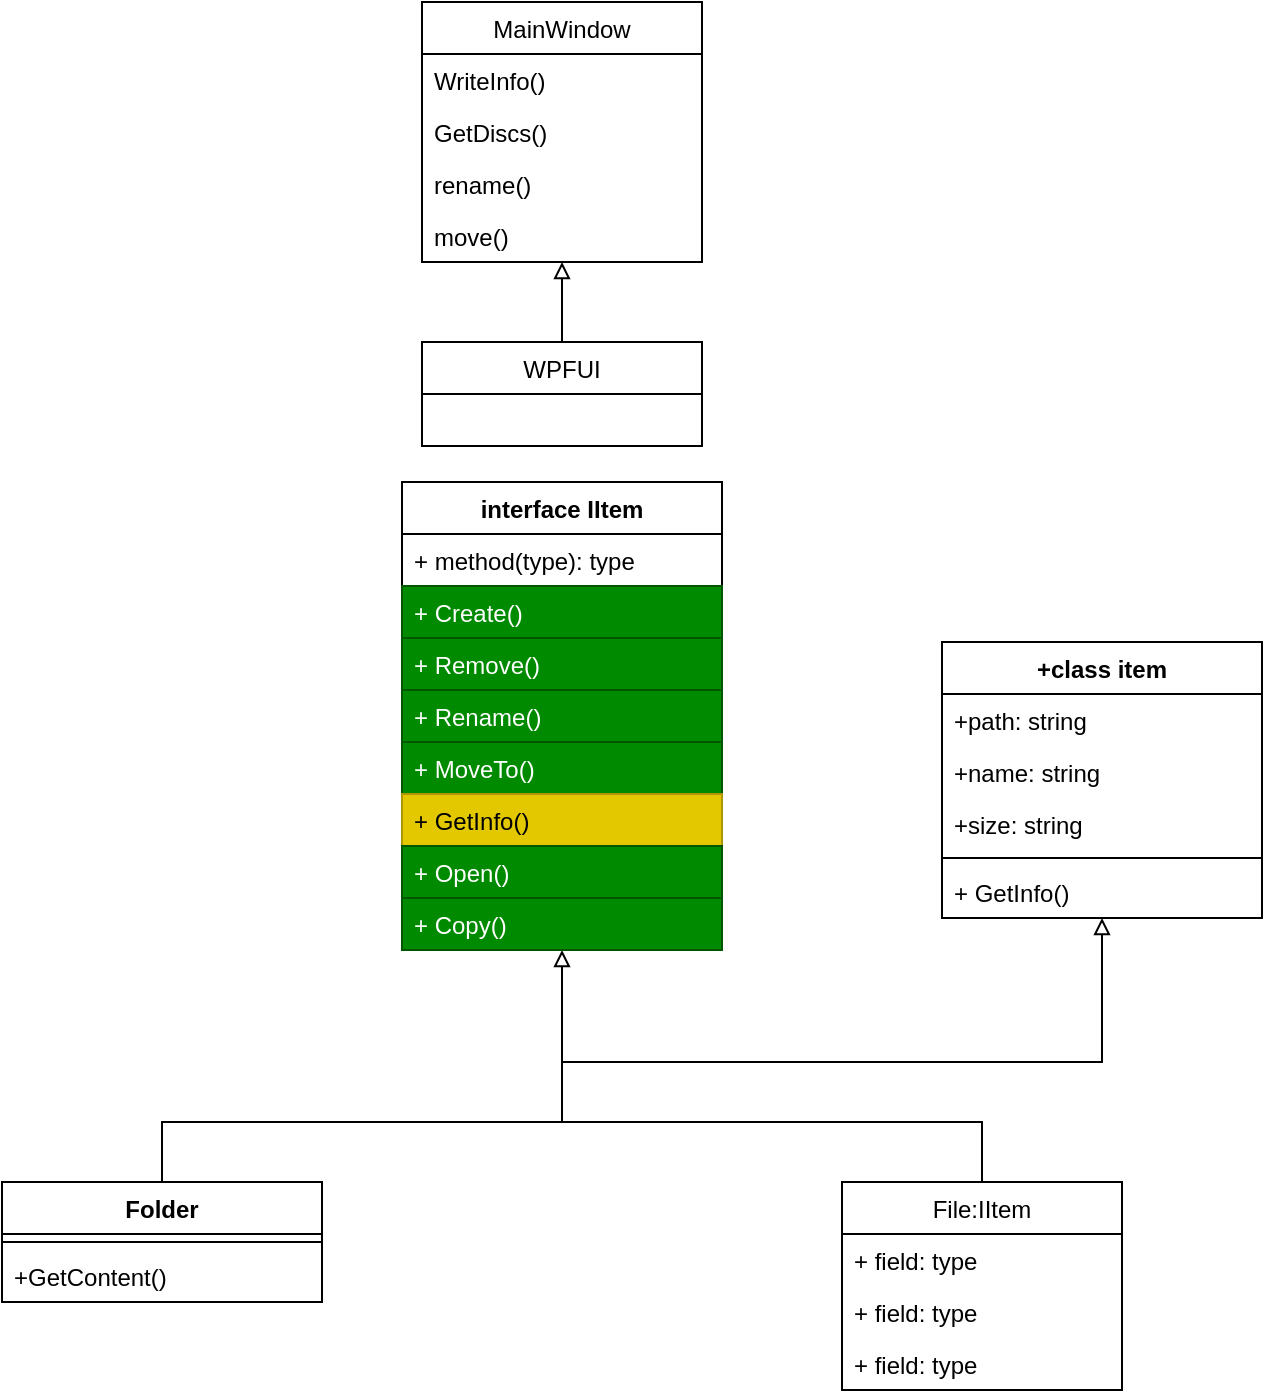 <mxfile version="20.2.0" type="github">
  <diagram id="C5RBs43oDa-KdzZeNtuy" name="Page-1">
    <mxGraphModel dx="1132" dy="666" grid="1" gridSize="10" guides="1" tooltips="1" connect="1" arrows="1" fold="1" page="1" pageScale="1" pageWidth="827" pageHeight="1169" math="0" shadow="0">
      <root>
        <mxCell id="WIyWlLk6GJQsqaUBKTNV-0" />
        <mxCell id="WIyWlLk6GJQsqaUBKTNV-1" parent="WIyWlLk6GJQsqaUBKTNV-0" />
        <mxCell id="KxOBXT3iB3xbwwuxZIGU-0" value="WPFUI" style="swimlane;fontStyle=0;childLayout=stackLayout;horizontal=1;startSize=26;fillColor=none;horizontalStack=0;resizeParent=1;resizeParentMax=0;resizeLast=0;collapsible=1;marginBottom=0;" parent="WIyWlLk6GJQsqaUBKTNV-1" vertex="1">
          <mxGeometry x="320" y="330" width="140" height="52" as="geometry" />
        </mxCell>
        <mxCell id="t590f1CFMxG1T3tNfpid-14" style="edgeStyle=orthogonalEdgeStyle;rounded=0;orthogonalLoop=1;jettySize=auto;html=1;startArrow=none;startFill=0;endArrow=none;endFill=0;" edge="1" parent="WIyWlLk6GJQsqaUBKTNV-1" source="KxOBXT3iB3xbwwuxZIGU-8">
          <mxGeometry relative="1" as="geometry">
            <mxPoint x="390" y="720" as="targetPoint" />
            <Array as="points">
              <mxPoint x="600" y="720" />
            </Array>
          </mxGeometry>
        </mxCell>
        <mxCell id="KxOBXT3iB3xbwwuxZIGU-8" value="File:IItem" style="swimlane;fontStyle=0;childLayout=stackLayout;horizontal=1;startSize=26;fillColor=none;horizontalStack=0;resizeParent=1;resizeParentMax=0;resizeLast=0;collapsible=1;marginBottom=0;" parent="WIyWlLk6GJQsqaUBKTNV-1" vertex="1">
          <mxGeometry x="530" y="750" width="140" height="104" as="geometry" />
        </mxCell>
        <mxCell id="KxOBXT3iB3xbwwuxZIGU-9" value="+ field: type" style="text;strokeColor=none;fillColor=none;align=left;verticalAlign=top;spacingLeft=4;spacingRight=4;overflow=hidden;rotatable=0;points=[[0,0.5],[1,0.5]];portConstraint=eastwest;" parent="KxOBXT3iB3xbwwuxZIGU-8" vertex="1">
          <mxGeometry y="26" width="140" height="26" as="geometry" />
        </mxCell>
        <mxCell id="KxOBXT3iB3xbwwuxZIGU-10" value="+ field: type" style="text;strokeColor=none;fillColor=none;align=left;verticalAlign=top;spacingLeft=4;spacingRight=4;overflow=hidden;rotatable=0;points=[[0,0.5],[1,0.5]];portConstraint=eastwest;" parent="KxOBXT3iB3xbwwuxZIGU-8" vertex="1">
          <mxGeometry y="52" width="140" height="26" as="geometry" />
        </mxCell>
        <mxCell id="KxOBXT3iB3xbwwuxZIGU-11" value="+ field: type" style="text;strokeColor=none;fillColor=none;align=left;verticalAlign=top;spacingLeft=4;spacingRight=4;overflow=hidden;rotatable=0;points=[[0,0.5],[1,0.5]];portConstraint=eastwest;" parent="KxOBXT3iB3xbwwuxZIGU-8" vertex="1">
          <mxGeometry y="78" width="140" height="26" as="geometry" />
        </mxCell>
        <mxCell id="t590f1CFMxG1T3tNfpid-3" style="edgeStyle=orthogonalEdgeStyle;rounded=0;orthogonalLoop=1;jettySize=auto;html=1;entryX=0.5;entryY=0;entryDx=0;entryDy=0;endArrow=none;endFill=0;startArrow=block;startFill=0;" edge="1" parent="WIyWlLk6GJQsqaUBKTNV-1" source="KxOBXT3iB3xbwwuxZIGU-13" target="KxOBXT3iB3xbwwuxZIGU-0">
          <mxGeometry relative="1" as="geometry" />
        </mxCell>
        <mxCell id="KxOBXT3iB3xbwwuxZIGU-13" value="MainWindow" style="swimlane;fontStyle=0;childLayout=stackLayout;horizontal=1;startSize=26;fillColor=none;horizontalStack=0;resizeParent=1;resizeParentMax=0;resizeLast=0;collapsible=1;marginBottom=0;" parent="WIyWlLk6GJQsqaUBKTNV-1" vertex="1">
          <mxGeometry x="320" y="160" width="140" height="130" as="geometry" />
        </mxCell>
        <mxCell id="KxOBXT3iB3xbwwuxZIGU-14" value="WriteInfo()" style="text;strokeColor=none;fillColor=none;align=left;verticalAlign=top;spacingLeft=4;spacingRight=4;overflow=hidden;rotatable=0;points=[[0,0.5],[1,0.5]];portConstraint=eastwest;" parent="KxOBXT3iB3xbwwuxZIGU-13" vertex="1">
          <mxGeometry y="26" width="140" height="26" as="geometry" />
        </mxCell>
        <mxCell id="KxOBXT3iB3xbwwuxZIGU-15" value="GetDiscs()" style="text;strokeColor=none;fillColor=none;align=left;verticalAlign=top;spacingLeft=4;spacingRight=4;overflow=hidden;rotatable=0;points=[[0,0.5],[1,0.5]];portConstraint=eastwest;" parent="KxOBXT3iB3xbwwuxZIGU-13" vertex="1">
          <mxGeometry y="52" width="140" height="26" as="geometry" />
        </mxCell>
        <mxCell id="KxOBXT3iB3xbwwuxZIGU-16" value="rename()" style="text;strokeColor=none;fillColor=none;align=left;verticalAlign=top;spacingLeft=4;spacingRight=4;overflow=hidden;rotatable=0;points=[[0,0.5],[1,0.5]];portConstraint=eastwest;" parent="KxOBXT3iB3xbwwuxZIGU-13" vertex="1">
          <mxGeometry y="78" width="140" height="26" as="geometry" />
        </mxCell>
        <mxCell id="KxOBXT3iB3xbwwuxZIGU-17" value="move()" style="text;strokeColor=none;fillColor=none;align=left;verticalAlign=top;spacingLeft=4;spacingRight=4;overflow=hidden;rotatable=0;points=[[0,0.5],[1,0.5]];portConstraint=eastwest;" parent="KxOBXT3iB3xbwwuxZIGU-13" vertex="1">
          <mxGeometry y="104" width="140" height="26" as="geometry" />
        </mxCell>
        <mxCell id="t590f1CFMxG1T3tNfpid-20" style="edgeStyle=orthogonalEdgeStyle;rounded=0;orthogonalLoop=1;jettySize=auto;html=1;startArrow=block;startFill=0;endArrow=none;endFill=0;" edge="1" parent="WIyWlLk6GJQsqaUBKTNV-1" source="t590f1CFMxG1T3tNfpid-4" target="t590f1CFMxG1T3tNfpid-16">
          <mxGeometry relative="1" as="geometry">
            <Array as="points">
              <mxPoint x="390" y="720" />
              <mxPoint x="190" y="720" />
            </Array>
          </mxGeometry>
        </mxCell>
        <mxCell id="t590f1CFMxG1T3tNfpid-4" value="interface IItem" style="swimlane;fontStyle=1;align=center;verticalAlign=top;childLayout=stackLayout;horizontal=1;startSize=26;horizontalStack=0;resizeParent=1;resizeParentMax=0;resizeLast=0;collapsible=1;marginBottom=0;" vertex="1" parent="WIyWlLk6GJQsqaUBKTNV-1">
          <mxGeometry x="310" y="400" width="160" height="234" as="geometry" />
        </mxCell>
        <mxCell id="t590f1CFMxG1T3tNfpid-7" value="+ method(type): type" style="text;strokeColor=none;fillColor=none;align=left;verticalAlign=top;spacingLeft=4;spacingRight=4;overflow=hidden;rotatable=0;points=[[0,0.5],[1,0.5]];portConstraint=eastwest;" vertex="1" parent="t590f1CFMxG1T3tNfpid-4">
          <mxGeometry y="26" width="160" height="26" as="geometry" />
        </mxCell>
        <mxCell id="t590f1CFMxG1T3tNfpid-9" value="+ Create()" style="text;strokeColor=#005700;fillColor=#008a00;align=left;verticalAlign=top;spacingLeft=4;spacingRight=4;overflow=hidden;rotatable=0;points=[[0,0.5],[1,0.5]];portConstraint=eastwest;fontColor=#ffffff;" vertex="1" parent="t590f1CFMxG1T3tNfpid-4">
          <mxGeometry y="52" width="160" height="26" as="geometry" />
        </mxCell>
        <mxCell id="t590f1CFMxG1T3tNfpid-10" value="+ Remove()" style="text;strokeColor=#005700;fillColor=#008a00;align=left;verticalAlign=top;spacingLeft=4;spacingRight=4;overflow=hidden;rotatable=0;points=[[0,0.5],[1,0.5]];portConstraint=eastwest;fontColor=#ffffff;" vertex="1" parent="t590f1CFMxG1T3tNfpid-4">
          <mxGeometry y="78" width="160" height="26" as="geometry" />
        </mxCell>
        <mxCell id="t590f1CFMxG1T3tNfpid-11" value="+ Rename()" style="text;strokeColor=#005700;fillColor=#008a00;align=left;verticalAlign=top;spacingLeft=4;spacingRight=4;overflow=hidden;rotatable=0;points=[[0,0.5],[1,0.5]];portConstraint=eastwest;fontColor=#ffffff;" vertex="1" parent="t590f1CFMxG1T3tNfpid-4">
          <mxGeometry y="104" width="160" height="26" as="geometry" />
        </mxCell>
        <mxCell id="t590f1CFMxG1T3tNfpid-12" value="+ MoveTo()" style="text;strokeColor=#005700;fillColor=#008a00;align=left;verticalAlign=top;spacingLeft=4;spacingRight=4;overflow=hidden;rotatable=0;points=[[0,0.5],[1,0.5]];portConstraint=eastwest;fontColor=#ffffff;" vertex="1" parent="t590f1CFMxG1T3tNfpid-4">
          <mxGeometry y="130" width="160" height="26" as="geometry" />
        </mxCell>
        <mxCell id="t590f1CFMxG1T3tNfpid-37" value="+ GetInfo()" style="text;strokeColor=#B09500;fillColor=#e3c800;align=left;verticalAlign=top;spacingLeft=4;spacingRight=4;overflow=hidden;rotatable=0;points=[[0,0.5],[1,0.5]];portConstraint=eastwest;fontColor=#000000;" vertex="1" parent="t590f1CFMxG1T3tNfpid-4">
          <mxGeometry y="156" width="160" height="26" as="geometry" />
        </mxCell>
        <mxCell id="t590f1CFMxG1T3tNfpid-38" value="+ Open()" style="text;strokeColor=#005700;fillColor=#008a00;align=left;verticalAlign=top;spacingLeft=4;spacingRight=4;overflow=hidden;rotatable=0;points=[[0,0.5],[1,0.5]];portConstraint=eastwest;fontColor=#ffffff;" vertex="1" parent="t590f1CFMxG1T3tNfpid-4">
          <mxGeometry y="182" width="160" height="26" as="geometry" />
        </mxCell>
        <mxCell id="t590f1CFMxG1T3tNfpid-40" value="+ Copy()" style="text;strokeColor=#005700;fillColor=#008a00;align=left;verticalAlign=top;spacingLeft=4;spacingRight=4;overflow=hidden;rotatable=0;points=[[0,0.5],[1,0.5]];portConstraint=eastwest;fontColor=#ffffff;" vertex="1" parent="t590f1CFMxG1T3tNfpid-4">
          <mxGeometry y="208" width="160" height="26" as="geometry" />
        </mxCell>
        <mxCell id="t590f1CFMxG1T3tNfpid-16" value="Folder" style="swimlane;fontStyle=1;align=center;verticalAlign=top;childLayout=stackLayout;horizontal=1;startSize=26;horizontalStack=0;resizeParent=1;resizeParentMax=0;resizeLast=0;collapsible=1;marginBottom=0;" vertex="1" parent="WIyWlLk6GJQsqaUBKTNV-1">
          <mxGeometry x="110" y="750" width="160" height="60" as="geometry">
            <mxRectangle x="334" y="560" width="80" height="30" as="alternateBounds" />
          </mxGeometry>
        </mxCell>
        <mxCell id="t590f1CFMxG1T3tNfpid-18" value="" style="line;strokeWidth=1;fillColor=none;align=left;verticalAlign=middle;spacingTop=-1;spacingLeft=3;spacingRight=3;rotatable=0;labelPosition=right;points=[];portConstraint=eastwest;" vertex="1" parent="t590f1CFMxG1T3tNfpid-16">
          <mxGeometry y="26" width="160" height="8" as="geometry" />
        </mxCell>
        <mxCell id="t590f1CFMxG1T3tNfpid-19" value="+GetContent()" style="text;strokeColor=none;fillColor=none;align=left;verticalAlign=top;spacingLeft=4;spacingRight=4;overflow=hidden;rotatable=0;points=[[0,0.5],[1,0.5]];portConstraint=eastwest;" vertex="1" parent="t590f1CFMxG1T3tNfpid-16">
          <mxGeometry y="34" width="160" height="26" as="geometry" />
        </mxCell>
        <mxCell id="t590f1CFMxG1T3tNfpid-32" style="edgeStyle=orthogonalEdgeStyle;rounded=0;orthogonalLoop=1;jettySize=auto;html=1;startArrow=block;startFill=0;endArrow=none;endFill=0;" edge="1" parent="WIyWlLk6GJQsqaUBKTNV-1" source="t590f1CFMxG1T3tNfpid-21">
          <mxGeometry relative="1" as="geometry">
            <mxPoint x="390" y="690" as="targetPoint" />
            <Array as="points">
              <mxPoint x="660" y="690" />
            </Array>
          </mxGeometry>
        </mxCell>
        <mxCell id="t590f1CFMxG1T3tNfpid-21" value="+class item" style="swimlane;fontStyle=1;align=center;verticalAlign=top;childLayout=stackLayout;horizontal=1;startSize=26;horizontalStack=0;resizeParent=1;resizeParentMax=0;resizeLast=0;collapsible=1;marginBottom=0;" vertex="1" parent="WIyWlLk6GJQsqaUBKTNV-1">
          <mxGeometry x="580" y="480" width="160" height="138" as="geometry">
            <mxRectangle x="520" y="480" width="110" height="30" as="alternateBounds" />
          </mxGeometry>
        </mxCell>
        <mxCell id="t590f1CFMxG1T3tNfpid-22" value="+path: string" style="text;strokeColor=none;fillColor=none;align=left;verticalAlign=top;spacingLeft=4;spacingRight=4;overflow=hidden;rotatable=0;points=[[0,0.5],[1,0.5]];portConstraint=eastwest;" vertex="1" parent="t590f1CFMxG1T3tNfpid-21">
          <mxGeometry y="26" width="160" height="26" as="geometry" />
        </mxCell>
        <mxCell id="t590f1CFMxG1T3tNfpid-30" value="+name: string" style="text;strokeColor=none;fillColor=none;align=left;verticalAlign=top;spacingLeft=4;spacingRight=4;overflow=hidden;rotatable=0;points=[[0,0.5],[1,0.5]];portConstraint=eastwest;" vertex="1" parent="t590f1CFMxG1T3tNfpid-21">
          <mxGeometry y="52" width="160" height="26" as="geometry" />
        </mxCell>
        <mxCell id="t590f1CFMxG1T3tNfpid-31" value="+size: string" style="text;strokeColor=none;fillColor=none;align=left;verticalAlign=top;spacingLeft=4;spacingRight=4;overflow=hidden;rotatable=0;points=[[0,0.5],[1,0.5]];portConstraint=eastwest;" vertex="1" parent="t590f1CFMxG1T3tNfpid-21">
          <mxGeometry y="78" width="160" height="26" as="geometry" />
        </mxCell>
        <mxCell id="t590f1CFMxG1T3tNfpid-23" value="" style="line;strokeWidth=1;fillColor=none;align=left;verticalAlign=middle;spacingTop=-1;spacingLeft=3;spacingRight=3;rotatable=0;labelPosition=right;points=[];portConstraint=eastwest;" vertex="1" parent="t590f1CFMxG1T3tNfpid-21">
          <mxGeometry y="104" width="160" height="8" as="geometry" />
        </mxCell>
        <mxCell id="t590f1CFMxG1T3tNfpid-29" value="+ GetInfo()" style="text;strokeColor=none;fillColor=none;align=left;verticalAlign=top;spacingLeft=4;spacingRight=4;overflow=hidden;rotatable=0;points=[[0,0.5],[1,0.5]];portConstraint=eastwest;" vertex="1" parent="t590f1CFMxG1T3tNfpid-21">
          <mxGeometry y="112" width="160" height="26" as="geometry" />
        </mxCell>
      </root>
    </mxGraphModel>
  </diagram>
</mxfile>
